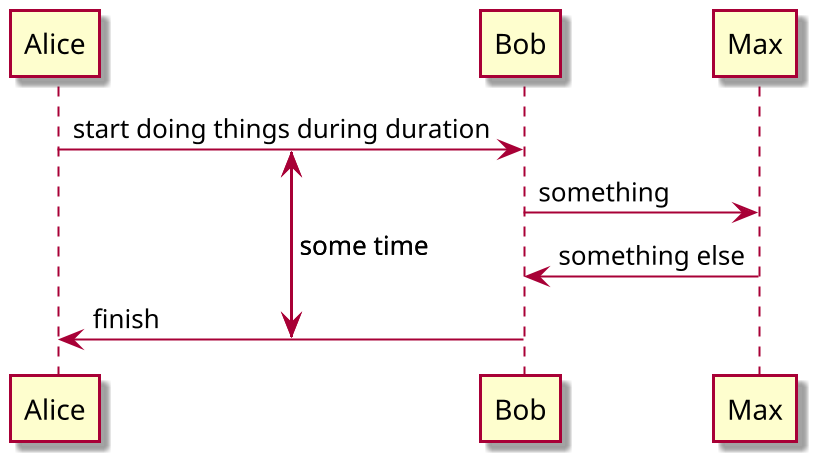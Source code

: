@startuml Anchors And Duration
skin rose
scale 2
/'
With teoz it is possible to add anchors to the diagram and
use the anchors to specify duration time.
'/
!pragma teoz true

{start} Alice -> Bob : start doing things during duration
Bob -> Max : something
Max -> Bob : something else
{end} Bob -> Alice : finish

{start} <-> {end} : some time

@enduml
